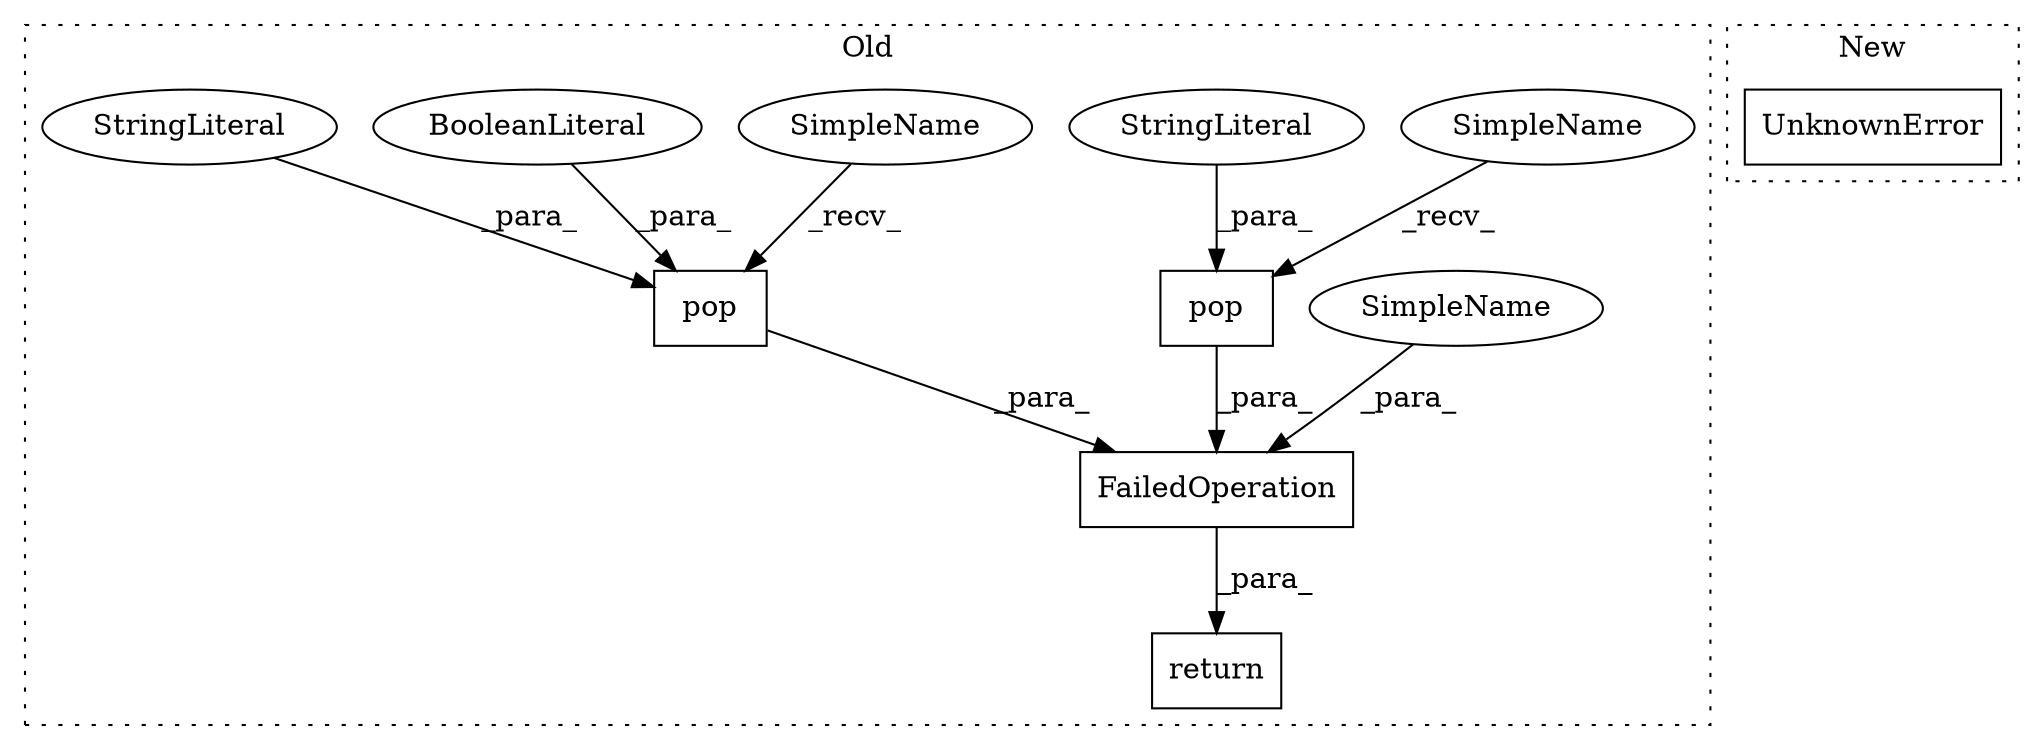 digraph G {
subgraph cluster0 {
1 [label="pop" a="32" s="3735,3746" l="4,1" shape="box"];
3 [label="StringLiteral" a="45" s="3739" l="7" shape="ellipse"];
4 [label="pop" a="32" s="3702,3721" l="4,1" shape="box"];
5 [label="FailedOperation" a="32" s="3674,3759" l="16,1" shape="box"];
6 [label="BooleanLiteral" a="9" s="3716" l="5" shape="ellipse"];
7 [label="StringLiteral" a="45" s="3706" l="9" shape="ellipse"];
8 [label="return" a="41" s="3667" l="7" shape="box"];
9 [label="SimpleName" a="42" s="3748" l="11" shape="ellipse"];
10 [label="SimpleName" a="42" s="3690" l="11" shape="ellipse"];
11 [label="SimpleName" a="42" s="3723" l="11" shape="ellipse"];
label = "Old";
style="dotted";
}
subgraph cluster1 {
2 [label="UnknownError" a="32" s="3490,3517" l="13,1" shape="box"];
label = "New";
style="dotted";
}
1 -> 5 [label="_para_"];
3 -> 1 [label="_para_"];
4 -> 5 [label="_para_"];
5 -> 8 [label="_para_"];
6 -> 4 [label="_para_"];
7 -> 4 [label="_para_"];
9 -> 5 [label="_para_"];
10 -> 4 [label="_recv_"];
11 -> 1 [label="_recv_"];
}